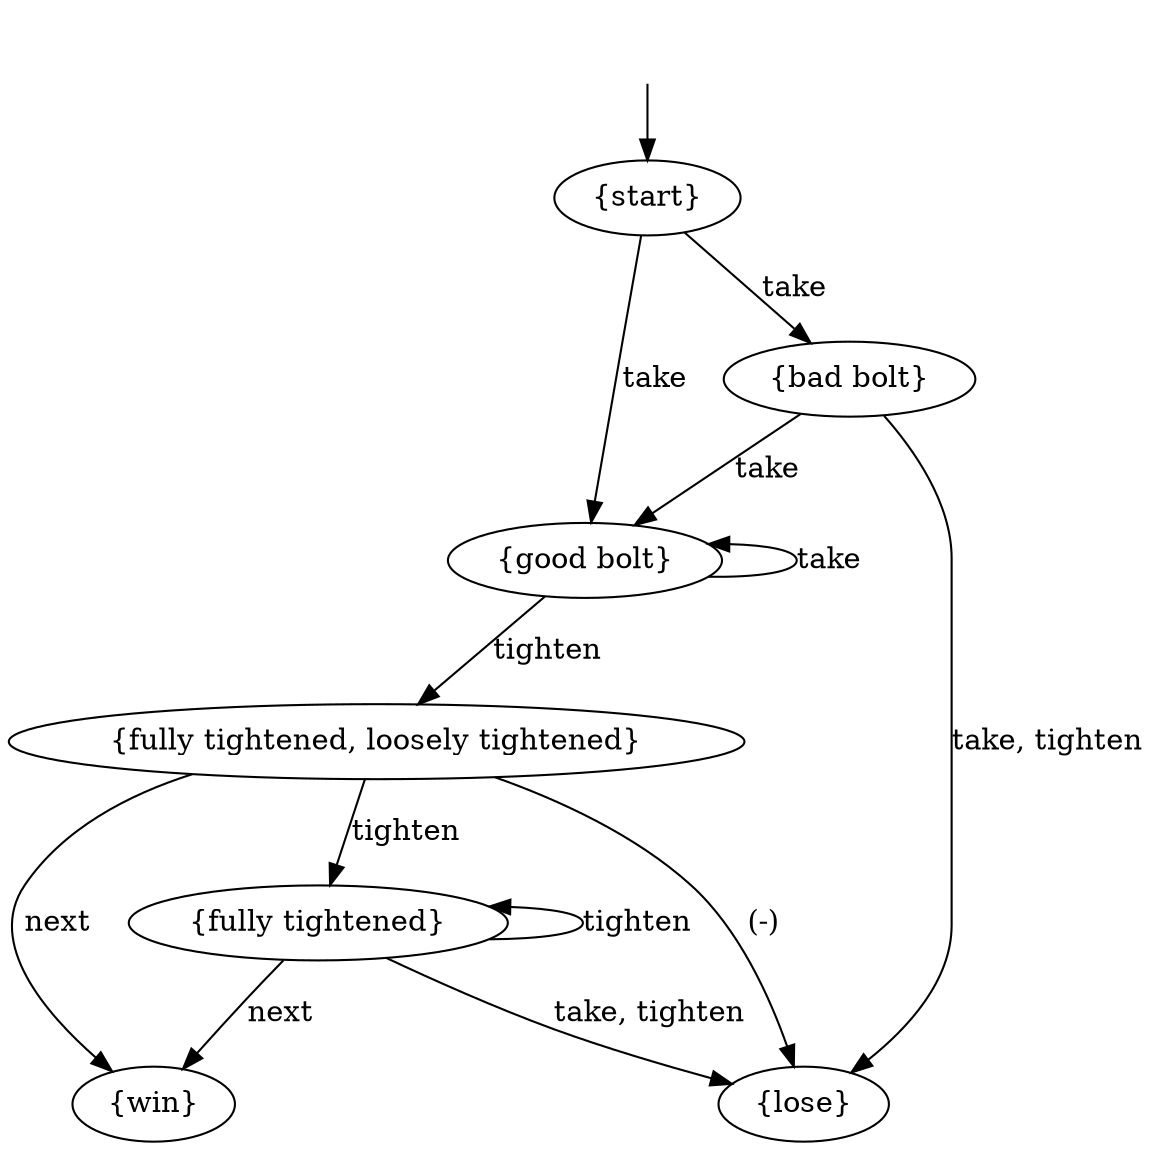digraph  {
concentrate=False;
nodesep=0.5;
ranksep=0.5;
splines=True;
3039005332960 [label="{start}"];
3039005333536 [label="{good bolt}"];
3039005335456 [label="{bad bolt}"];
3039005313824 [label="{fully tightened, loosely tightened}"];
3039005492224 [label="{lose}"];
3039005492704 [label="{fully tightened}"];
3039005492992 [label="{win}"];
hidden [label="", shape=none];
3039005332960 -> 3039005333536  [action="('take',)", key="('take',)", label=take];
3039005332960 -> 3039005335456  [action="('take',)", key="('take',)", label=take];
3039005333536 -> 3039005333536  [action="('take',)", dir=back, key="('take',)", label=take];
3039005333536 -> 3039005313824  [action="('tighten',)", key="('tighten',)", label=tighten];
3039005335456 -> 3039005333536  [action="('take',)", key="('take',)", label=take];
3039005335456 -> 3039005492224  [action="(('take',), ('tighten',))", key="(('take',), ('tighten',))", label="take, tighten"];
3039005313824 -> 3039005492704  [action="('tighten',)", key="('tighten',)", label=tighten];
3039005313824 -> 3039005492992  [action="('next',)", key="('next',)", label=next];
3039005313824 -> 3039005492224  [action="(('take',), ('tighten',), ('next',))", key="(('take',), ('tighten',), ('next',))", label="(-)"];
3039005492704 -> 3039005492704  [action="('tighten',)", dir=back, key="('tighten',)", label=tighten];
3039005492704 -> 3039005492992  [action="('next',)", key="('next',)", label=next];
3039005492704 -> 3039005492224  [action="(('take',), ('tighten',))", key="(('take',), ('tighten',))", label="take, tighten"];
hidden -> 3039005332960  [key=0];
}

